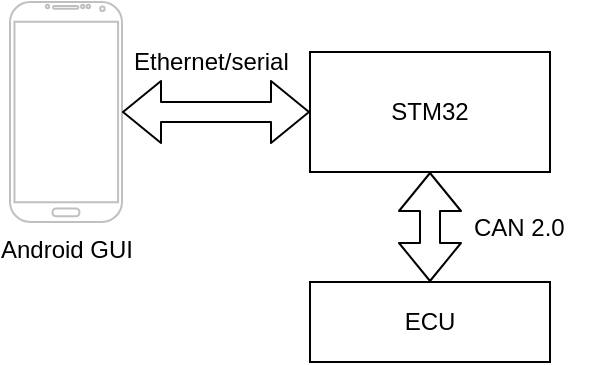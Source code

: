 <mxfile version="10.6.1" type="device"><diagram id="GgaLGRHeCXGVdrhRGhsw" name="Page-1"><mxGraphModel dx="481" dy="239" grid="1" gridSize="10" guides="1" tooltips="1" connect="1" arrows="1" fold="1" page="1" pageScale="1" pageWidth="827" pageHeight="1169" math="0" shadow="0"><root><mxCell id="0"/><mxCell id="1" parent="0"/><mxCell id="-ExEJGtJTCQZdqY_Nsq2-1" value="STM32" style="rounded=0;whiteSpace=wrap;html=1;" vertex="1" parent="1"><mxGeometry x="480" y="35" width="120" height="60" as="geometry"/></mxCell><mxCell id="-ExEJGtJTCQZdqY_Nsq2-2" value="Android GUI" style="verticalLabelPosition=bottom;verticalAlign=top;html=1;shadow=0;dashed=0;strokeWidth=1;shape=mxgraph.android.phone2;fillColor=#ffffff;strokeColor=#c0c0c0;" vertex="1" parent="1"><mxGeometry x="330" y="10" width="56" height="110" as="geometry"/></mxCell><mxCell id="-ExEJGtJTCQZdqY_Nsq2-4" value="" style="shape=flexArrow;endArrow=classic;startArrow=classic;html=1;entryX=0;entryY=0.5;entryDx=0;entryDy=0;" edge="1" parent="1" target="-ExEJGtJTCQZdqY_Nsq2-1"><mxGeometry width="50" height="50" relative="1" as="geometry"><mxPoint x="386" y="65" as="sourcePoint"/><mxPoint x="456" y="65" as="targetPoint"/></mxGeometry></mxCell><mxCell id="-ExEJGtJTCQZdqY_Nsq2-5" value="Ethernet/serial" style="text;html=1;resizable=0;points=[];autosize=1;align=left;verticalAlign=top;spacingTop=-4;" vertex="1" parent="1"><mxGeometry x="390" y="30" width="90" height="20" as="geometry"/></mxCell><mxCell id="-ExEJGtJTCQZdqY_Nsq2-6" value="ECU" style="rounded=0;whiteSpace=wrap;html=1;" vertex="1" parent="1"><mxGeometry x="480" y="150" width="120" height="40" as="geometry"/></mxCell><mxCell id="-ExEJGtJTCQZdqY_Nsq2-7" value="" style="shape=flexArrow;endArrow=classic;startArrow=classic;html=1;entryX=0.5;entryY=0;entryDx=0;entryDy=0;" edge="1" parent="1" target="-ExEJGtJTCQZdqY_Nsq2-6"><mxGeometry width="50" height="50" relative="1" as="geometry"><mxPoint x="540" y="95" as="sourcePoint"/><mxPoint x="540" y="145" as="targetPoint"/></mxGeometry></mxCell><mxCell id="-ExEJGtJTCQZdqY_Nsq2-9" value="CAN 2.0" style="text;html=1;resizable=0;points=[];autosize=1;align=left;verticalAlign=top;spacingTop=-4;" vertex="1" parent="1"><mxGeometry x="560" y="112.5" width="60" height="20" as="geometry"/></mxCell></root></mxGraphModel></diagram></mxfile>